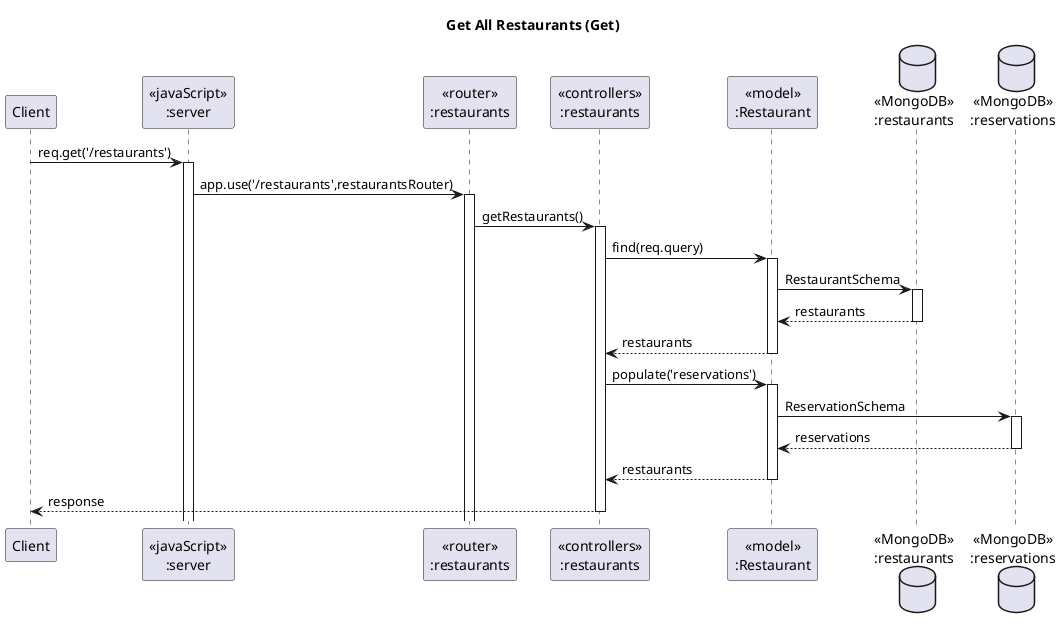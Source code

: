 @startuml Get All Restaurants (Get)

' header Sameple VacQ Sequence Diagram
' footer Page %page% of %lastpage%
title "Get All Restaurants (Get)"

participant "Client" as client
participant "<<javaScript>>\n:server" as server
participant "<<router>>\n:restaurants" as restaurantsRouter
participant "<<controllers>>\n:restaurants" as restaurantsController
participant "<<model>>\n:Restaurant" as restaurantModel
database "<<MongoDB>>\n:restaurants" as RestaurantsDatabase
database "<<MongoDB>>\n:reservations" as ReservationsDatabase

client->server ++:req.get('/restaurants')
server->restaurantsRouter ++:app.use('/restaurants',restaurantsRouter)
restaurantsRouter -> restaurantsController ++:getRestaurants()
restaurantsController->restaurantModel ++:find(req.query)
restaurantModel ->RestaurantsDatabase ++: RestaurantSchema
RestaurantsDatabase --> restaurantModel --: restaurants
restaurantModel -->restaurantsController --:restaurants
restaurantsController ->restaurantModel ++: populate('reservations')
restaurantModel ->ReservationsDatabase ++: ReservationSchema
ReservationsDatabase --> restaurantModel --: reservations
restaurantsController <-- restaurantModel --:restaurants
restaurantsController-->client --:response

@enduml
